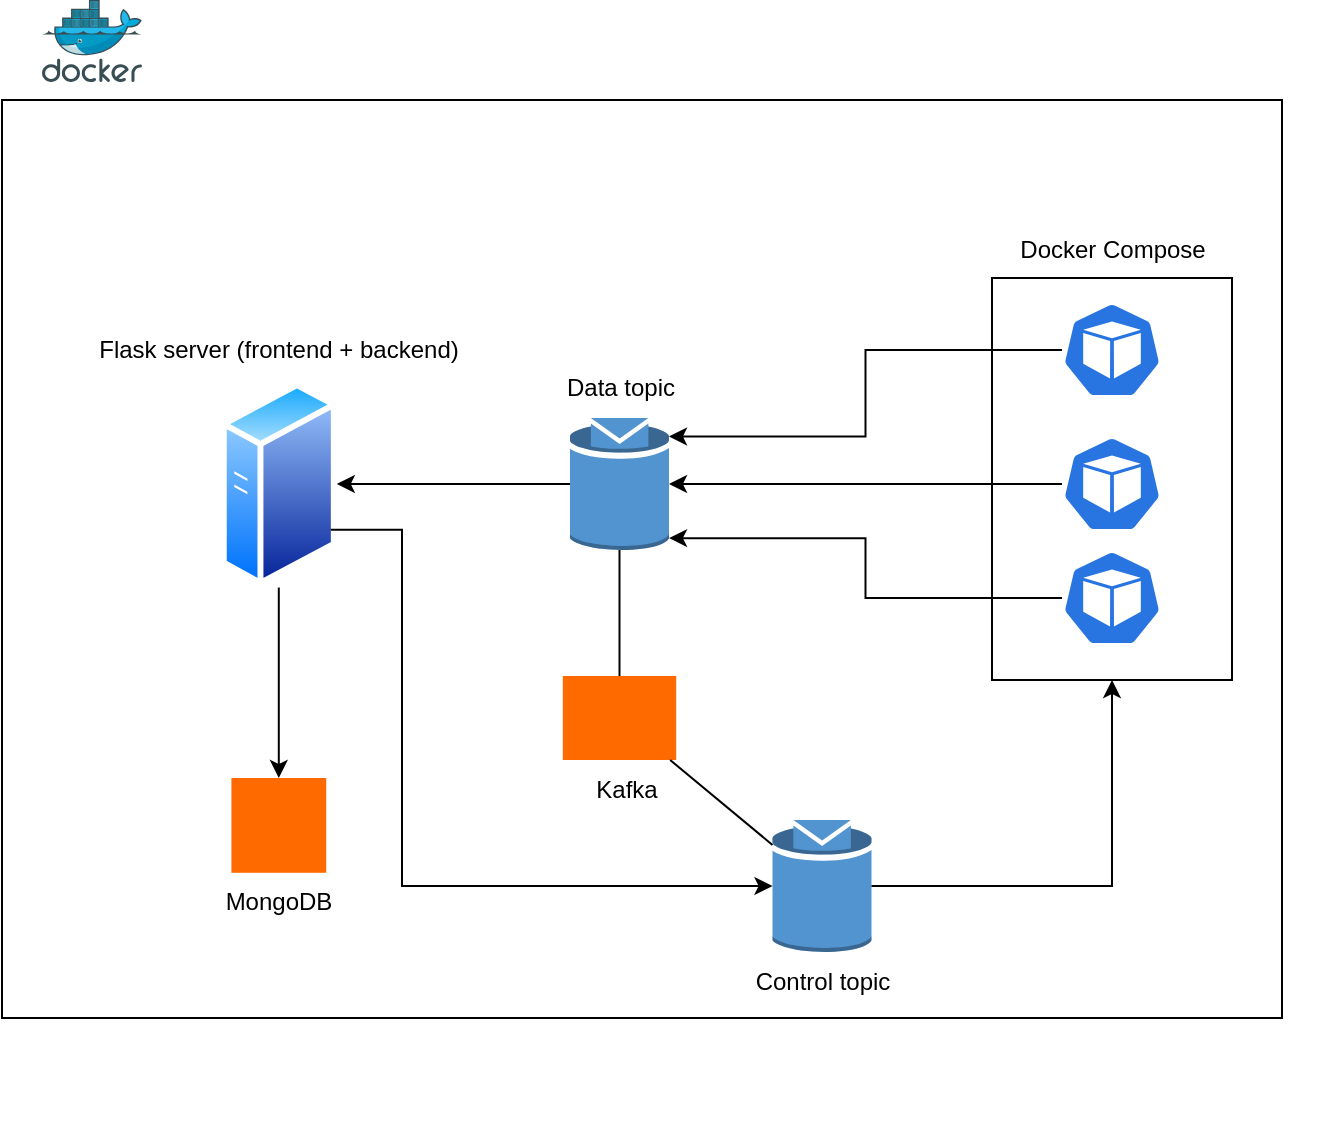 <mxfile version="28.2.5">
  <diagram name="Strona-1" id="0ytdIU9-wOsDYnunC2FG">
    <mxGraphModel dx="1181" dy="686" grid="1" gridSize="10" guides="1" tooltips="1" connect="1" arrows="1" fold="1" page="1" pageScale="1" pageWidth="827" pageHeight="1169" math="0" shadow="0">
      <root>
        <mxCell id="0" />
        <mxCell id="1" parent="0" />
        <mxCell id="Gcy2Zyg5mzAC8_1Rug9N-21" value="" style="group" parent="1" vertex="1" connectable="0">
          <mxGeometry x="348.75" y="249" width="394.85" height="351" as="geometry" />
        </mxCell>
        <mxCell id="Gcy2Zyg5mzAC8_1Rug9N-38" value="" style="rounded=0;whiteSpace=wrap;html=1;fillColor=none;" parent="Gcy2Zyg5mzAC8_1Rug9N-21" vertex="1">
          <mxGeometry x="-268.75" y="-159" width="640" height="459" as="geometry" />
        </mxCell>
        <mxCell id="Gcy2Zyg5mzAC8_1Rug9N-2" value="" style="outlineConnect=0;dashed=0;verticalLabelPosition=bottom;verticalAlign=top;align=center;html=1;shape=mxgraph.aws3.topic;fillColor=#5294CF;gradientColor=none;" parent="Gcy2Zyg5mzAC8_1Rug9N-21" vertex="1">
          <mxGeometry x="15.25" width="49.5" height="66" as="geometry" />
        </mxCell>
        <mxCell id="MYxLFwQDuy4Y0nCW0piG-1" value="Docker Compose" style="text;html=1;align=center;verticalAlign=middle;resizable=0;points=[];autosize=1;strokeColor=none;fillColor=none;" vertex="1" parent="Gcy2Zyg5mzAC8_1Rug9N-21">
          <mxGeometry x="226.25" y="-99" width="120" height="30" as="geometry" />
        </mxCell>
        <mxCell id="Gcy2Zyg5mzAC8_1Rug9N-1" value="" style="points=[];aspect=fixed;html=1;align=center;shadow=0;dashed=0;fillColor=#FF6A00;strokeColor=none;shape=mxgraph.alibaba_cloud.kafka;" parent="Gcy2Zyg5mzAC8_1Rug9N-21" vertex="1">
          <mxGeometry x="11.65" y="129" width="56.7" height="42" as="geometry" />
        </mxCell>
        <mxCell id="Gcy2Zyg5mzAC8_1Rug9N-28" value="Kafka" style="text;html=1;align=center;verticalAlign=middle;resizable=0;points=[];autosize=1;strokeColor=none;fillColor=none;" parent="Gcy2Zyg5mzAC8_1Rug9N-21" vertex="1">
          <mxGeometry x="18.6" y="171.0" width="50" height="30" as="geometry" />
        </mxCell>
        <mxCell id="Gcy2Zyg5mzAC8_1Rug9N-6" value="" style="endArrow=none;html=1;rounded=0;" parent="Gcy2Zyg5mzAC8_1Rug9N-21" source="Gcy2Zyg5mzAC8_1Rug9N-1" target="Gcy2Zyg5mzAC8_1Rug9N-2" edge="1">
          <mxGeometry width="50" height="50" relative="1" as="geometry">
            <mxPoint x="31.25" y="190" as="sourcePoint" />
            <mxPoint x="41.25" y="71" as="targetPoint" />
          </mxGeometry>
        </mxCell>
        <mxCell id="Gcy2Zyg5mzAC8_1Rug9N-15" style="edgeStyle=orthogonalEdgeStyle;rounded=0;orthogonalLoop=1;jettySize=auto;html=1;" parent="1" source="Gcy2Zyg5mzAC8_1Rug9N-2" target="Gcy2Zyg5mzAC8_1Rug9N-14" edge="1">
          <mxGeometry relative="1" as="geometry" />
        </mxCell>
        <mxCell id="Gcy2Zyg5mzAC8_1Rug9N-3" value="" style="image;sketch=0;aspect=fixed;html=1;points=[];align=center;fontSize=12;image=img/lib/mscae/Docker.svg;" parent="1" vertex="1">
          <mxGeometry x="100" y="40" width="50" height="41" as="geometry" />
        </mxCell>
        <mxCell id="Gcy2Zyg5mzAC8_1Rug9N-10" style="edgeStyle=orthogonalEdgeStyle;rounded=0;orthogonalLoop=1;jettySize=auto;html=1;entryX=1;entryY=0.14;entryDx=0;entryDy=0;entryPerimeter=0;" parent="1" source="Gcy2Zyg5mzAC8_1Rug9N-7" target="Gcy2Zyg5mzAC8_1Rug9N-2" edge="1">
          <mxGeometry relative="1" as="geometry" />
        </mxCell>
        <mxCell id="Gcy2Zyg5mzAC8_1Rug9N-11" style="edgeStyle=orthogonalEdgeStyle;rounded=0;orthogonalLoop=1;jettySize=auto;html=1;entryX=1;entryY=0.5;entryDx=0;entryDy=0;entryPerimeter=0;" parent="1" source="Gcy2Zyg5mzAC8_1Rug9N-8" target="Gcy2Zyg5mzAC8_1Rug9N-2" edge="1">
          <mxGeometry relative="1" as="geometry" />
        </mxCell>
        <mxCell id="Gcy2Zyg5mzAC8_1Rug9N-12" style="edgeStyle=orthogonalEdgeStyle;rounded=0;orthogonalLoop=1;jettySize=auto;html=1;entryX=1;entryY=0.91;entryDx=0;entryDy=0;entryPerimeter=0;" parent="1" source="Gcy2Zyg5mzAC8_1Rug9N-9" target="Gcy2Zyg5mzAC8_1Rug9N-2" edge="1">
          <mxGeometry relative="1" as="geometry" />
        </mxCell>
        <mxCell id="Gcy2Zyg5mzAC8_1Rug9N-18" style="edgeStyle=orthogonalEdgeStyle;rounded=0;orthogonalLoop=1;jettySize=auto;html=1;" parent="1" source="Gcy2Zyg5mzAC8_1Rug9N-14" target="Gcy2Zyg5mzAC8_1Rug9N-13" edge="1">
          <mxGeometry relative="1" as="geometry" />
        </mxCell>
        <mxCell id="Gcy2Zyg5mzAC8_1Rug9N-25" value="" style="group" parent="1" vertex="1" connectable="0">
          <mxGeometry x="178.4" y="429" width="80.0" height="77.4" as="geometry" />
        </mxCell>
        <mxCell id="Gcy2Zyg5mzAC8_1Rug9N-13" value="" style="points=[];aspect=fixed;html=1;align=center;shadow=0;dashed=0;fillColor=#FF6A00;strokeColor=none;shape=mxgraph.alibaba_cloud.mongodb;" parent="Gcy2Zyg5mzAC8_1Rug9N-25" vertex="1">
          <mxGeometry x="16.3" width="47.4" height="47.4" as="geometry" />
        </mxCell>
        <mxCell id="Gcy2Zyg5mzAC8_1Rug9N-22" value="MongoDB" style="text;html=1;align=center;verticalAlign=middle;resizable=0;points=[];autosize=1;strokeColor=none;fillColor=none;" parent="Gcy2Zyg5mzAC8_1Rug9N-25" vertex="1">
          <mxGeometry y="47.4" width="80" height="30" as="geometry" />
        </mxCell>
        <mxCell id="Gcy2Zyg5mzAC8_1Rug9N-27" value="" style="group" parent="1" vertex="1" connectable="0">
          <mxGeometry x="118.4" y="200.21" width="200.0" height="133.57" as="geometry" />
        </mxCell>
        <mxCell id="Gcy2Zyg5mzAC8_1Rug9N-14" value="" style="image;aspect=fixed;perimeter=ellipsePerimeter;html=1;align=center;shadow=0;dashed=0;spacingTop=3;image=img/lib/active_directory/generic_server.svg;" parent="Gcy2Zyg5mzAC8_1Rug9N-27" vertex="1">
          <mxGeometry x="71" y="30" width="58" height="103.57" as="geometry" />
        </mxCell>
        <mxCell id="Gcy2Zyg5mzAC8_1Rug9N-26" value="Flask server (frontend + backend)" style="text;html=1;align=center;verticalAlign=middle;resizable=0;points=[];autosize=1;strokeColor=none;fillColor=none;" parent="Gcy2Zyg5mzAC8_1Rug9N-27" vertex="1">
          <mxGeometry width="200" height="30" as="geometry" />
        </mxCell>
        <mxCell id="Gcy2Zyg5mzAC8_1Rug9N-30" value="" style="group" parent="1" vertex="1" connectable="0">
          <mxGeometry x="450" y="450" width="85" height="96" as="geometry" />
        </mxCell>
        <mxCell id="Gcy2Zyg5mzAC8_1Rug9N-31" value="" style="outlineConnect=0;dashed=0;verticalLabelPosition=bottom;verticalAlign=top;align=center;html=1;shape=mxgraph.aws3.topic;fillColor=#5294CF;gradientColor=none;" parent="Gcy2Zyg5mzAC8_1Rug9N-30" vertex="1">
          <mxGeometry x="15.25" width="49.5" height="66" as="geometry" />
        </mxCell>
        <mxCell id="Gcy2Zyg5mzAC8_1Rug9N-32" value="Control topic" style="text;html=1;align=center;verticalAlign=middle;resizable=0;points=[];autosize=1;strokeColor=none;fillColor=none;" parent="Gcy2Zyg5mzAC8_1Rug9N-30" vertex="1">
          <mxGeometry x="-5" y="66" width="90" height="30" as="geometry" />
        </mxCell>
        <mxCell id="Gcy2Zyg5mzAC8_1Rug9N-35" value="" style="group" parent="1" vertex="1" connectable="0">
          <mxGeometry x="575" y="179" width="120" height="201" as="geometry" />
        </mxCell>
        <mxCell id="Gcy2Zyg5mzAC8_1Rug9N-7" value="" style="aspect=fixed;sketch=0;html=1;dashed=0;whitespace=wrap;verticalLabelPosition=bottom;verticalAlign=top;fillColor=#2875E2;strokeColor=#ffffff;points=[[0.005,0.63,0],[0.1,0.2,0],[0.9,0.2,0],[0.5,0,0],[0.995,0.63,0],[0.72,0.99,0],[0.5,1,0],[0.28,0.99,0]];shape=mxgraph.kubernetes.icon2;prIcon=pod" parent="Gcy2Zyg5mzAC8_1Rug9N-35" vertex="1">
          <mxGeometry x="35" y="12" width="50" height="48" as="geometry" />
        </mxCell>
        <mxCell id="Gcy2Zyg5mzAC8_1Rug9N-8" value="" style="aspect=fixed;sketch=0;html=1;dashed=0;whitespace=wrap;verticalLabelPosition=bottom;verticalAlign=top;fillColor=#2875E2;strokeColor=#ffffff;points=[[0.005,0.63,0],[0.1,0.2,0],[0.9,0.2,0],[0.5,0,0],[0.995,0.63,0],[0.72,0.99,0],[0.5,1,0],[0.28,0.99,0]];shape=mxgraph.kubernetes.icon2;prIcon=pod" parent="Gcy2Zyg5mzAC8_1Rug9N-35" vertex="1">
          <mxGeometry x="35" y="79" width="50" height="48" as="geometry" />
        </mxCell>
        <mxCell id="Gcy2Zyg5mzAC8_1Rug9N-9" value="" style="aspect=fixed;sketch=0;html=1;dashed=0;whitespace=wrap;verticalLabelPosition=bottom;verticalAlign=top;fillColor=#2875E2;strokeColor=#ffffff;points=[[0.005,0.63,0],[0.1,0.2,0],[0.9,0.2,0],[0.5,0,0],[0.995,0.63,0],[0.72,0.99,0],[0.5,1,0],[0.28,0.99,0]];shape=mxgraph.kubernetes.icon2;prIcon=pod" parent="Gcy2Zyg5mzAC8_1Rug9N-35" vertex="1">
          <mxGeometry x="35" y="136" width="50" height="48" as="geometry" />
        </mxCell>
        <mxCell id="Gcy2Zyg5mzAC8_1Rug9N-33" value="" style="rounded=0;whiteSpace=wrap;html=1;fillColor=none;" parent="Gcy2Zyg5mzAC8_1Rug9N-35" vertex="1">
          <mxGeometry width="120" height="201" as="geometry" />
        </mxCell>
        <mxCell id="Gcy2Zyg5mzAC8_1Rug9N-36" style="edgeStyle=orthogonalEdgeStyle;rounded=0;orthogonalLoop=1;jettySize=auto;html=1;entryX=0.5;entryY=1;entryDx=0;entryDy=0;" parent="1" source="Gcy2Zyg5mzAC8_1Rug9N-31" target="Gcy2Zyg5mzAC8_1Rug9N-33" edge="1">
          <mxGeometry relative="1" as="geometry" />
        </mxCell>
        <mxCell id="Gcy2Zyg5mzAC8_1Rug9N-37" style="edgeStyle=orthogonalEdgeStyle;rounded=0;orthogonalLoop=1;jettySize=auto;html=1;exitX=1;exitY=0.75;exitDx=0;exitDy=0;entryX=0;entryY=0.5;entryDx=0;entryDy=0;entryPerimeter=0;" parent="1" source="Gcy2Zyg5mzAC8_1Rug9N-14" target="Gcy2Zyg5mzAC8_1Rug9N-31" edge="1">
          <mxGeometry relative="1" as="geometry">
            <Array as="points">
              <mxPoint x="280" y="305" />
              <mxPoint x="280" y="483" />
            </Array>
          </mxGeometry>
        </mxCell>
        <mxCell id="MYxLFwQDuy4Y0nCW0piG-2" value="" style="endArrow=none;html=1;rounded=0;" edge="1" parent="1" source="Gcy2Zyg5mzAC8_1Rug9N-1" target="Gcy2Zyg5mzAC8_1Rug9N-31">
          <mxGeometry width="50" height="50" relative="1" as="geometry">
            <mxPoint x="490" y="390" as="sourcePoint" />
            <mxPoint x="540" y="340" as="targetPoint" />
            <Array as="points" />
          </mxGeometry>
        </mxCell>
        <mxCell id="Gcy2Zyg5mzAC8_1Rug9N-20" value="Data topic" style="text;html=1;align=center;verticalAlign=middle;resizable=0;points=[];autosize=1;strokeColor=none;fillColor=none;" parent="1" vertex="1">
          <mxGeometry x="348.75" y="219" width="80" height="30" as="geometry" />
        </mxCell>
      </root>
    </mxGraphModel>
  </diagram>
</mxfile>
